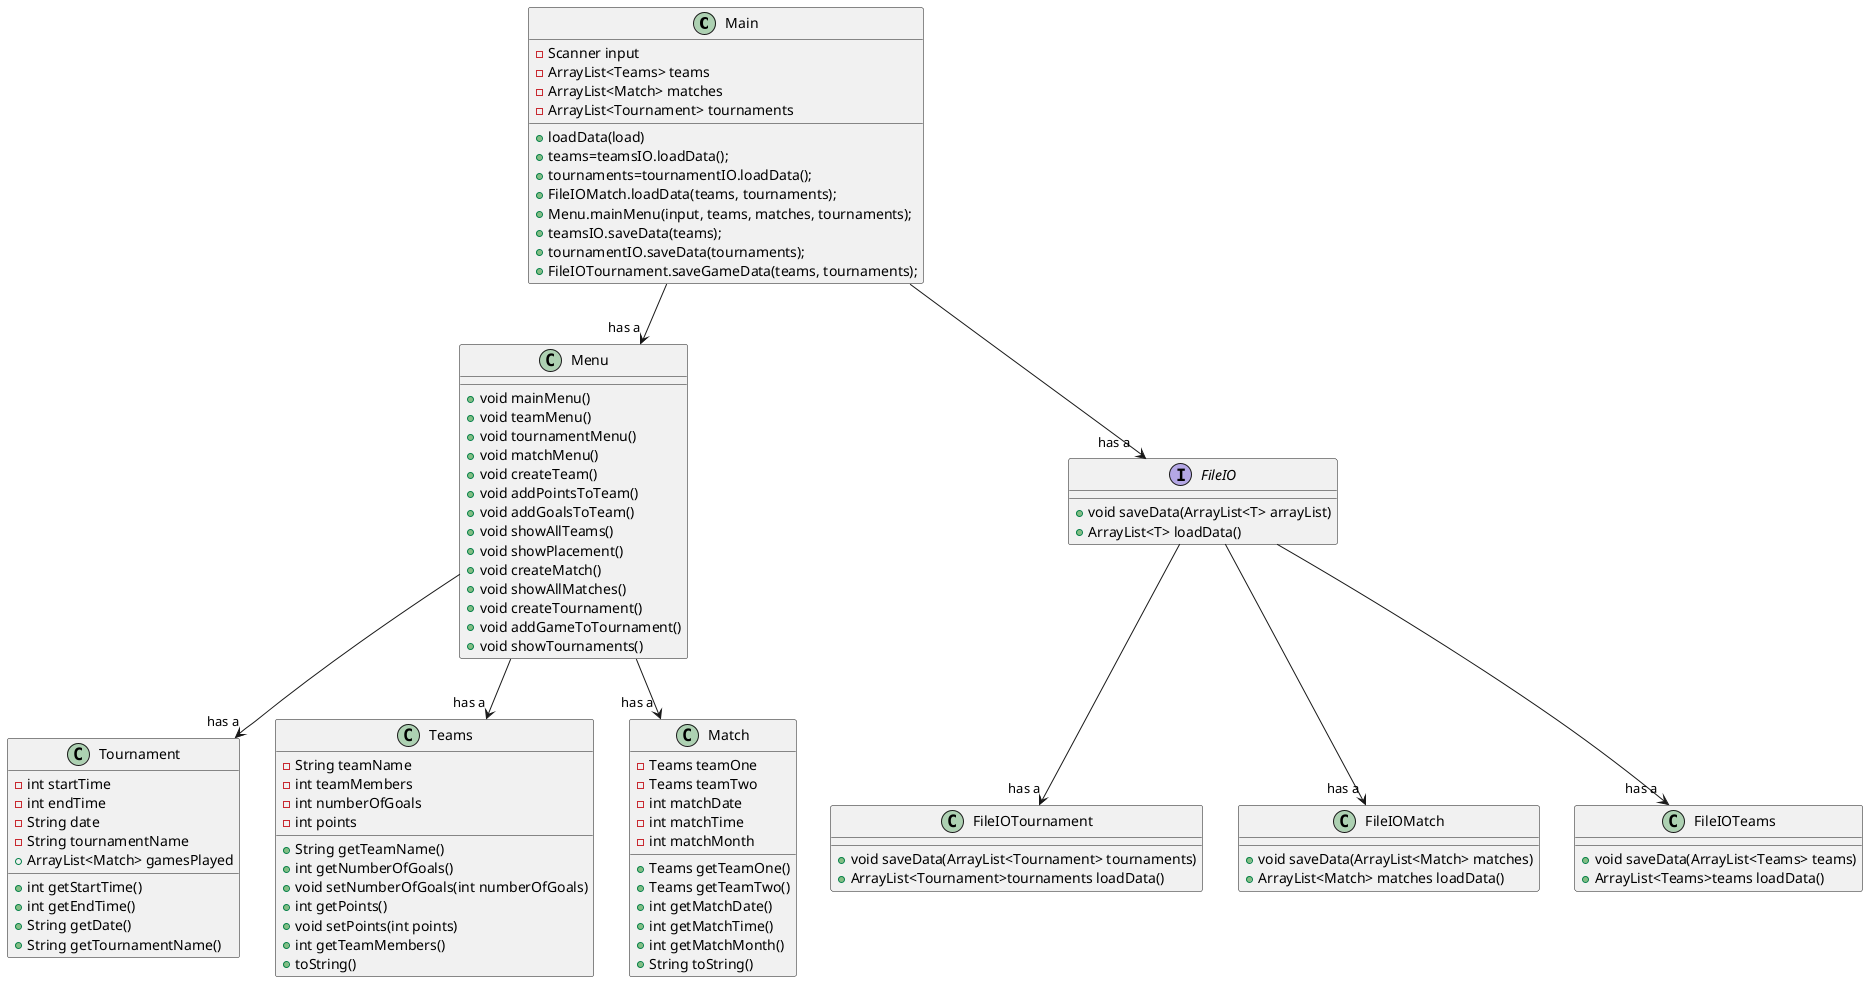 @startuml

Main --> "has a " Menu
Menu --> "has a " Tournament
Menu --> "has a " Teams
Menu --> "has a " Match
Main --> "has a " FileIO
FileIO --> "has a"FileIOTournament
FileIO --> "has a" FileIOMatch
FileIO --> "has a"FileIOTeams

Class Main {
- Scanner input
- ArrayList<Teams> teams
- ArrayList<Match> matches
- ArrayList<Tournament> tournaments
+ loadData(load)
+ teams=teamsIO.loadData();
+ tournaments=tournamentIO.loadData();
+ FileIOMatch.loadData(teams, tournaments);
+ Menu.mainMenu(input, teams, matches, tournaments);
+ teamsIO.saveData(teams);
+ tournamentIO.saveData(tournaments);
+ FileIOTournament.saveGameData(teams, tournaments);

}

Class Menu {
+ void mainMenu()
+ void teamMenu()
+ void tournamentMenu()
+ void matchMenu()
+ void createTeam()
+ void addPointsToTeam()
+ void addGoalsToTeam()
+ void showAllTeams()
+ void showPlacement()
+ void createMatch()
+ void showAllMatches()
+ void createTournament()
+ void addGameToTournament()
+ void showTournaments()

}

Class Tournament {
- int startTime
- int endTime
- String date
- String tournamentName
+ ArrayList<Match> gamesPlayed
+ int getStartTime()
+ int getEndTime()
+ String getDate()
+ String getTournamentName()

}

Class Teams {
- String teamName
- int teamMembers
- int numberOfGoals
- int points
+ String getTeamName()
+ int getNumberOfGoals()
+ void setNumberOfGoals(int numberOfGoals)
+ int getPoints()
+ void setPoints(int points)
+ int getTeamMembers()
+ toString()
}


Class Match {
- Teams teamOne
- Teams teamTwo
- int matchDate
- int matchTime
- int matchMonth
+ Teams getTeamOne()
+ Teams getTeamTwo()
+ int getMatchDate()
+ int getMatchTime()
+ int getMatchMonth()
+ String toString()
}

interface FileIO{
+ void saveData(ArrayList<T> arrayList)
+ ArrayList<T> loadData()
}

Class FileIOTeams{
+ void saveData(ArrayList<Teams> teams)
+ ArrayList<Teams>teams loadData()
}

Class FileIOTournament{
+ void saveData(ArrayList<Tournament> tournaments)
+ ArrayList<Tournament>tournaments loadData()
}

Class FileIOMatch{
+ void saveData(ArrayList<Match> matches)
+ ArrayList<Match> matches loadData()
}

@enduml